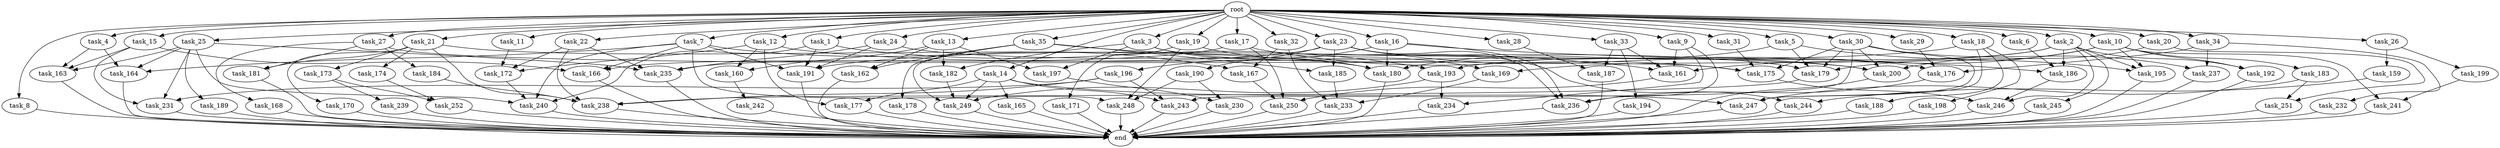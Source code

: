 digraph G {
  root [size="0.000000"];
  task_1 [size="10.240000"];
  task_2 [size="10.240000"];
  task_3 [size="10.240000"];
  task_4 [size="10.240000"];
  task_5 [size="10.240000"];
  task_6 [size="10.240000"];
  task_7 [size="10.240000"];
  task_8 [size="10.240000"];
  task_9 [size="10.240000"];
  task_10 [size="10.240000"];
  task_11 [size="10.240000"];
  task_12 [size="10.240000"];
  task_13 [size="10.240000"];
  task_14 [size="10.240000"];
  task_15 [size="10.240000"];
  task_16 [size="10.240000"];
  task_17 [size="10.240000"];
  task_18 [size="10.240000"];
  task_19 [size="10.240000"];
  task_20 [size="10.240000"];
  task_21 [size="10.240000"];
  task_22 [size="10.240000"];
  task_23 [size="10.240000"];
  task_24 [size="10.240000"];
  task_25 [size="10.240000"];
  task_26 [size="10.240000"];
  task_27 [size="10.240000"];
  task_28 [size="10.240000"];
  task_29 [size="10.240000"];
  task_30 [size="10.240000"];
  task_31 [size="10.240000"];
  task_32 [size="10.240000"];
  task_33 [size="10.240000"];
  task_34 [size="10.240000"];
  task_35 [size="10.240000"];
  task_159 [size="773094113.280000"];
  task_160 [size="1116691496.960000"];
  task_161 [size="9534827397.120001"];
  task_162 [size="687194767.360000"];
  task_163 [size="2491081031.680000"];
  task_164 [size="9105330667.520000"];
  task_165 [size="773094113.280000"];
  task_166 [size="14259291422.720001"];
  task_167 [size="15547781611.520000"];
  task_168 [size="8589934592.000000"];
  task_169 [size="3521873182.720000"];
  task_170 [size="4209067950.080000"];
  task_171 [size="2147483648.000000"];
  task_172 [size="7645041786.880000"];
  task_173 [size="4209067950.080000"];
  task_174 [size="4209067950.080000"];
  task_175 [size="25512105738.240002"];
  task_176 [size="13228499271.680000"];
  task_177 [size="1546188226.560000"];
  task_178 [size="343597383.680000"];
  task_179 [size="22505628631.040001"];
  task_180 [size="19413252177.920002"];
  task_181 [size="12799002542.080000"];
  task_182 [size="5841155522.560000"];
  task_183 [size="4209067950.080000"];
  task_184 [size="8589934592.000000"];
  task_185 [size="3435973836.800000"];
  task_186 [size="13829794693.120001"];
  task_187 [size="2920577761.280000"];
  task_188 [size="6957847019.520000"];
  task_189 [size="773094113.280000"];
  task_190 [size="3092376453.120000"];
  task_191 [size="28003186769.920002"];
  task_192 [size="5583457484.800000"];
  task_193 [size="9964324126.719999"];
  task_194 [size="773094113.280000"];
  task_195 [size="9792525434.880001"];
  task_196 [size="5497558138.880000"];
  task_197 [size="5841155522.560000"];
  task_198 [size="6957847019.520000"];
  task_199 [size="773094113.280000"];
  task_200 [size="15547781611.520000"];
  task_230 [size="3521873182.720000"];
  task_231 [size="4209067950.080000"];
  task_232 [size="6957847019.520000"];
  task_233 [size="13829794693.120001"];
  task_234 [size="8418135900.160000"];
  task_235 [size="14860586844.160000"];
  task_236 [size="17008070492.160000"];
  task_237 [size="15547781611.520000"];
  task_238 [size="14946486190.080000"];
  task_239 [size="6957847019.520000"];
  task_240 [size="21818433863.680000"];
  task_241 [size="6356551598.080000"];
  task_242 [size="773094113.280000"];
  task_243 [size="12455405158.400000"];
  task_244 [size="6184752906.240000"];
  task_245 [size="1374389534.720000"];
  task_246 [size="8246337208.320000"];
  task_247 [size="23278722744.320000"];
  task_248 [size="11252814315.520000"];
  task_249 [size="6700148981.760000"];
  task_250 [size="12541304504.320000"];
  task_251 [size="10050223472.639999"];
  task_252 [size="7730941132.800000"];
  end [size="0.000000"];

  root -> task_1 [size="1.000000"];
  root -> task_2 [size="1.000000"];
  root -> task_3 [size="1.000000"];
  root -> task_4 [size="1.000000"];
  root -> task_5 [size="1.000000"];
  root -> task_6 [size="1.000000"];
  root -> task_7 [size="1.000000"];
  root -> task_8 [size="1.000000"];
  root -> task_9 [size="1.000000"];
  root -> task_10 [size="1.000000"];
  root -> task_11 [size="1.000000"];
  root -> task_12 [size="1.000000"];
  root -> task_13 [size="1.000000"];
  root -> task_14 [size="1.000000"];
  root -> task_15 [size="1.000000"];
  root -> task_16 [size="1.000000"];
  root -> task_17 [size="1.000000"];
  root -> task_18 [size="1.000000"];
  root -> task_19 [size="1.000000"];
  root -> task_20 [size="1.000000"];
  root -> task_21 [size="1.000000"];
  root -> task_22 [size="1.000000"];
  root -> task_23 [size="1.000000"];
  root -> task_24 [size="1.000000"];
  root -> task_25 [size="1.000000"];
  root -> task_26 [size="1.000000"];
  root -> task_27 [size="1.000000"];
  root -> task_28 [size="1.000000"];
  root -> task_29 [size="1.000000"];
  root -> task_30 [size="1.000000"];
  root -> task_31 [size="1.000000"];
  root -> task_32 [size="1.000000"];
  root -> task_33 [size="1.000000"];
  root -> task_34 [size="1.000000"];
  root -> task_35 [size="1.000000"];
  task_1 -> task_191 [size="838860800.000000"];
  task_1 -> task_193 [size="838860800.000000"];
  task_1 -> task_240 [size="838860800.000000"];
  task_2 -> task_169 [size="134217728.000000"];
  task_2 -> task_186 [size="134217728.000000"];
  task_2 -> task_192 [size="134217728.000000"];
  task_2 -> task_193 [size="134217728.000000"];
  task_2 -> task_195 [size="134217728.000000"];
  task_2 -> task_245 [size="134217728.000000"];
  task_2 -> task_246 [size="134217728.000000"];
  task_3 -> task_176 [size="536870912.000000"];
  task_3 -> task_180 [size="536870912.000000"];
  task_3 -> task_182 [size="536870912.000000"];
  task_3 -> task_197 [size="536870912.000000"];
  task_4 -> task_163 [size="134217728.000000"];
  task_4 -> task_164 [size="134217728.000000"];
  task_5 -> task_179 [size="411041792.000000"];
  task_5 -> task_180 [size="411041792.000000"];
  task_5 -> task_195 [size="411041792.000000"];
  task_6 -> task_186 [size="679477248.000000"];
  task_7 -> task_164 [size="679477248.000000"];
  task_7 -> task_166 [size="679477248.000000"];
  task_7 -> task_167 [size="679477248.000000"];
  task_7 -> task_191 [size="679477248.000000"];
  task_7 -> task_240 [size="679477248.000000"];
  task_7 -> task_248 [size="679477248.000000"];
  task_8 -> end [size="1.000000"];
  task_9 -> task_161 [size="411041792.000000"];
  task_9 -> task_234 [size="411041792.000000"];
  task_9 -> task_236 [size="411041792.000000"];
  task_10 -> task_161 [size="411041792.000000"];
  task_10 -> task_179 [size="411041792.000000"];
  task_10 -> task_183 [size="411041792.000000"];
  task_10 -> task_192 [size="411041792.000000"];
  task_10 -> task_195 [size="411041792.000000"];
  task_10 -> task_241 [size="411041792.000000"];
  task_11 -> task_172 [size="134217728.000000"];
  task_12 -> task_160 [size="75497472.000000"];
  task_12 -> task_172 [size="75497472.000000"];
  task_12 -> task_177 [size="75497472.000000"];
  task_12 -> task_200 [size="75497472.000000"];
  task_13 -> task_160 [size="33554432.000000"];
  task_13 -> task_162 [size="33554432.000000"];
  task_13 -> task_182 [size="33554432.000000"];
  task_13 -> task_197 [size="33554432.000000"];
  task_14 -> task_165 [size="75497472.000000"];
  task_14 -> task_177 [size="75497472.000000"];
  task_14 -> task_243 [size="75497472.000000"];
  task_14 -> task_247 [size="75497472.000000"];
  task_14 -> task_249 [size="75497472.000000"];
  task_15 -> task_163 [size="33554432.000000"];
  task_15 -> task_166 [size="33554432.000000"];
  task_15 -> task_231 [size="33554432.000000"];
  task_16 -> task_180 [size="536870912.000000"];
  task_16 -> task_186 [size="536870912.000000"];
  task_16 -> task_196 [size="536870912.000000"];
  task_16 -> task_236 [size="536870912.000000"];
  task_17 -> task_166 [size="679477248.000000"];
  task_17 -> task_175 [size="679477248.000000"];
  task_17 -> task_250 [size="679477248.000000"];
  task_18 -> task_188 [size="679477248.000000"];
  task_18 -> task_191 [size="679477248.000000"];
  task_18 -> task_198 [size="679477248.000000"];
  task_18 -> task_247 [size="679477248.000000"];
  task_19 -> task_169 [size="209715200.000000"];
  task_19 -> task_171 [size="209715200.000000"];
  task_19 -> task_248 [size="209715200.000000"];
  task_20 -> task_200 [size="301989888.000000"];
  task_20 -> task_251 [size="301989888.000000"];
  task_21 -> task_170 [size="411041792.000000"];
  task_21 -> task_173 [size="411041792.000000"];
  task_21 -> task_174 [size="411041792.000000"];
  task_21 -> task_180 [size="411041792.000000"];
  task_21 -> task_181 [size="411041792.000000"];
  task_21 -> task_238 [size="411041792.000000"];
  task_22 -> task_172 [size="536870912.000000"];
  task_22 -> task_235 [size="536870912.000000"];
  task_22 -> task_238 [size="536870912.000000"];
  task_23 -> task_185 [size="301989888.000000"];
  task_23 -> task_190 [size="301989888.000000"];
  task_23 -> task_200 [size="301989888.000000"];
  task_23 -> task_235 [size="301989888.000000"];
  task_23 -> task_236 [size="301989888.000000"];
  task_23 -> task_244 [size="301989888.000000"];
  task_24 -> task_179 [size="536870912.000000"];
  task_24 -> task_191 [size="536870912.000000"];
  task_24 -> task_235 [size="536870912.000000"];
  task_25 -> task_163 [size="75497472.000000"];
  task_25 -> task_164 [size="75497472.000000"];
  task_25 -> task_189 [size="75497472.000000"];
  task_25 -> task_231 [size="75497472.000000"];
  task_25 -> task_235 [size="75497472.000000"];
  task_25 -> task_240 [size="75497472.000000"];
  task_26 -> task_159 [size="75497472.000000"];
  task_26 -> task_199 [size="75497472.000000"];
  task_27 -> task_168 [size="838860800.000000"];
  task_27 -> task_175 [size="838860800.000000"];
  task_27 -> task_181 [size="838860800.000000"];
  task_27 -> task_184 [size="838860800.000000"];
  task_28 -> task_187 [size="209715200.000000"];
  task_29 -> task_176 [size="75497472.000000"];
  task_30 -> task_175 [size="838860800.000000"];
  task_30 -> task_179 [size="838860800.000000"];
  task_30 -> task_200 [size="838860800.000000"];
  task_30 -> task_237 [size="838860800.000000"];
  task_30 -> task_243 [size="838860800.000000"];
  task_30 -> task_247 [size="838860800.000000"];
  task_31 -> task_175 [size="134217728.000000"];
  task_32 -> task_167 [size="838860800.000000"];
  task_32 -> task_233 [size="838860800.000000"];
  task_33 -> task_161 [size="75497472.000000"];
  task_33 -> task_187 [size="75497472.000000"];
  task_33 -> task_194 [size="75497472.000000"];
  task_34 -> task_176 [size="679477248.000000"];
  task_34 -> task_232 [size="679477248.000000"];
  task_34 -> task_237 [size="679477248.000000"];
  task_35 -> task_161 [size="33554432.000000"];
  task_35 -> task_162 [size="33554432.000000"];
  task_35 -> task_178 [size="33554432.000000"];
  task_35 -> task_185 [size="33554432.000000"];
  task_35 -> task_249 [size="33554432.000000"];
  task_159 -> task_244 [size="301989888.000000"];
  task_160 -> task_242 [size="75497472.000000"];
  task_161 -> task_250 [size="411041792.000000"];
  task_162 -> end [size="1.000000"];
  task_163 -> end [size="1.000000"];
  task_164 -> end [size="1.000000"];
  task_165 -> end [size="1.000000"];
  task_166 -> end [size="1.000000"];
  task_167 -> task_250 [size="134217728.000000"];
  task_168 -> end [size="1.000000"];
  task_169 -> task_233 [size="301989888.000000"];
  task_170 -> end [size="1.000000"];
  task_171 -> end [size="1.000000"];
  task_172 -> task_240 [size="536870912.000000"];
  task_173 -> task_239 [size="679477248.000000"];
  task_173 -> task_252 [size="679477248.000000"];
  task_174 -> task_252 [size="75497472.000000"];
  task_175 -> task_246 [size="536870912.000000"];
  task_176 -> task_236 [size="411041792.000000"];
  task_177 -> end [size="1.000000"];
  task_178 -> end [size="1.000000"];
  task_179 -> task_238 [size="134217728.000000"];
  task_180 -> end [size="1.000000"];
  task_181 -> end [size="1.000000"];
  task_182 -> task_249 [size="134217728.000000"];
  task_183 -> task_247 [size="679477248.000000"];
  task_183 -> task_251 [size="679477248.000000"];
  task_184 -> task_238 [size="75497472.000000"];
  task_185 -> task_233 [size="209715200.000000"];
  task_186 -> task_246 [size="134217728.000000"];
  task_187 -> end [size="1.000000"];
  task_188 -> end [size="1.000000"];
  task_189 -> end [size="1.000000"];
  task_190 -> task_230 [size="209715200.000000"];
  task_190 -> task_248 [size="209715200.000000"];
  task_191 -> end [size="1.000000"];
  task_192 -> end [size="1.000000"];
  task_193 -> task_234 [size="411041792.000000"];
  task_193 -> task_249 [size="411041792.000000"];
  task_194 -> end [size="1.000000"];
  task_195 -> end [size="1.000000"];
  task_196 -> task_231 [size="301989888.000000"];
  task_196 -> task_238 [size="301989888.000000"];
  task_196 -> task_243 [size="301989888.000000"];
  task_197 -> task_230 [size="134217728.000000"];
  task_198 -> end [size="1.000000"];
  task_199 -> task_241 [size="209715200.000000"];
  task_200 -> end [size="1.000000"];
  task_230 -> end [size="1.000000"];
  task_231 -> end [size="1.000000"];
  task_232 -> end [size="1.000000"];
  task_233 -> end [size="1.000000"];
  task_234 -> end [size="1.000000"];
  task_235 -> end [size="1.000000"];
  task_236 -> end [size="1.000000"];
  task_237 -> end [size="1.000000"];
  task_238 -> end [size="1.000000"];
  task_239 -> end [size="1.000000"];
  task_240 -> end [size="1.000000"];
  task_241 -> end [size="1.000000"];
  task_242 -> end [size="1.000000"];
  task_243 -> end [size="1.000000"];
  task_244 -> end [size="1.000000"];
  task_245 -> end [size="1.000000"];
  task_246 -> end [size="1.000000"];
  task_247 -> end [size="1.000000"];
  task_248 -> end [size="1.000000"];
  task_249 -> end [size="1.000000"];
  task_250 -> end [size="1.000000"];
  task_251 -> end [size="1.000000"];
  task_252 -> end [size="1.000000"];
}
